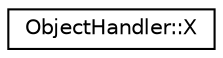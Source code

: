 digraph "Graphical Class Hierarchy"
{
  edge [fontname="Helvetica",fontsize="10",labelfontname="Helvetica",labelfontsize="10"];
  node [fontname="Helvetica",fontsize="10",shape=record];
  rankdir="LR";
  Node0 [label="ObjectHandler::X",height=0.2,width=0.4,color="black", fillcolor="white", style="filled",URL="$struct_object_handler_1_1_x.html"];
}
